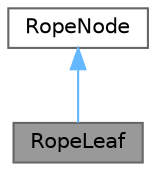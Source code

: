 digraph "RopeLeaf"
{
 // LATEX_PDF_SIZE
  bgcolor="transparent";
  edge [fontname=Helvetica,fontsize=10,labelfontname=Helvetica,labelfontsize=10];
  node [fontname=Helvetica,fontsize=10,shape=box,height=0.2,width=0.4];
  Node1 [id="Node000001",label="RopeLeaf",height=0.2,width=0.4,color="gray40", fillcolor="grey60", style="filled", fontcolor="black",tooltip="Concrete class representing a leaf node in a Rope data structure."];
  Node2 -> Node1 [id="edge1_Node000001_Node000002",dir="back",color="steelblue1",style="solid",tooltip=" "];
  Node2 [id="Node000002",label="RopeNode",height=0.2,width=0.4,color="gray40", fillcolor="white", style="filled",URL="$classRopeNode.html",tooltip="Abstract base class representing a node in a Rope data structure."];
}
